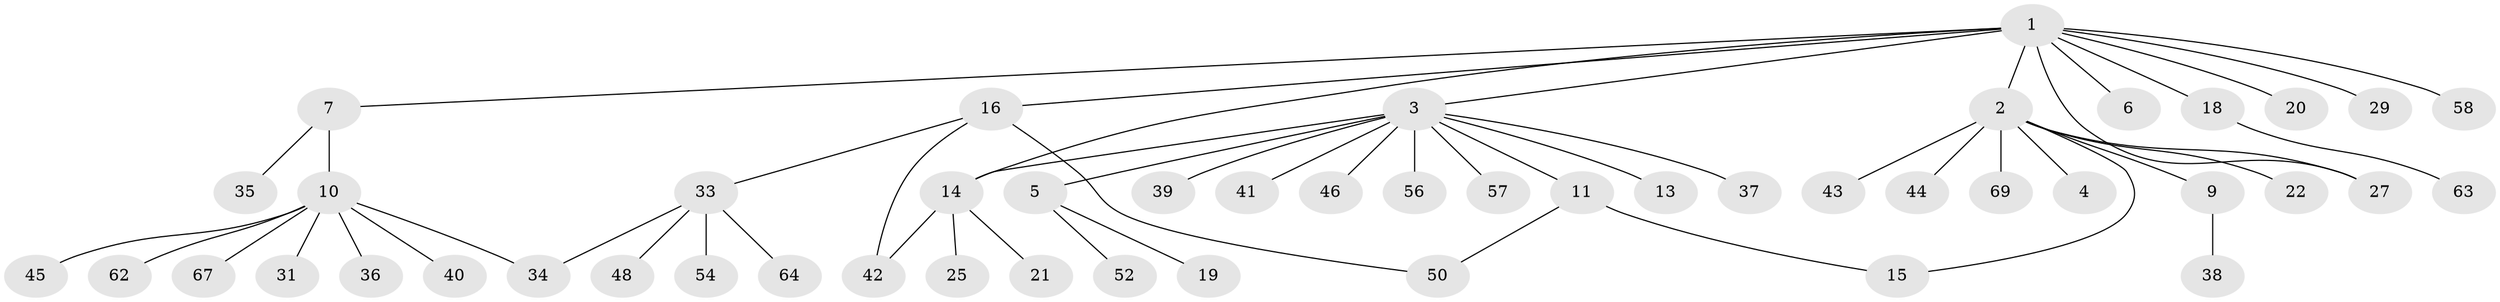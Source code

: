 // Generated by graph-tools (version 1.1) at 2025/51/02/27/25 19:51:56]
// undirected, 49 vertices, 54 edges
graph export_dot {
graph [start="1"]
  node [color=gray90,style=filled];
  1 [super="+55"];
  2 [super="+17"];
  3 [super="+26"];
  4 [super="+65"];
  5 [super="+24"];
  6 [super="+8"];
  7 [super="+59"];
  9 [super="+66"];
  10 [super="+12"];
  11 [super="+32"];
  13;
  14 [super="+28"];
  15;
  16 [super="+23"];
  18 [super="+68"];
  19;
  20;
  21 [super="+49"];
  22 [super="+61"];
  25;
  27;
  29 [super="+30"];
  31;
  33 [super="+51"];
  34;
  35 [super="+47"];
  36;
  37 [super="+53"];
  38;
  39;
  40;
  41;
  42;
  43;
  44;
  45;
  46;
  48;
  50;
  52;
  54;
  56;
  57;
  58 [super="+60"];
  62;
  63;
  64;
  67;
  69;
  1 -- 2;
  1 -- 3;
  1 -- 6;
  1 -- 7;
  1 -- 14 [weight=2];
  1 -- 16;
  1 -- 18;
  1 -- 20;
  1 -- 27;
  1 -- 29;
  1 -- 58;
  2 -- 4;
  2 -- 9;
  2 -- 15;
  2 -- 22;
  2 -- 27;
  2 -- 43;
  2 -- 44;
  2 -- 69;
  3 -- 5;
  3 -- 11;
  3 -- 13;
  3 -- 14;
  3 -- 37;
  3 -- 41;
  3 -- 46;
  3 -- 56;
  3 -- 57;
  3 -- 39;
  5 -- 19;
  5 -- 52;
  7 -- 10;
  7 -- 35;
  9 -- 38;
  10 -- 31;
  10 -- 34;
  10 -- 36;
  10 -- 45;
  10 -- 67;
  10 -- 40;
  10 -- 62;
  11 -- 50;
  11 -- 15;
  14 -- 21;
  14 -- 25;
  14 -- 42;
  16 -- 42;
  16 -- 33;
  16 -- 50;
  18 -- 63;
  33 -- 48;
  33 -- 54;
  33 -- 64;
  33 -- 34;
}
